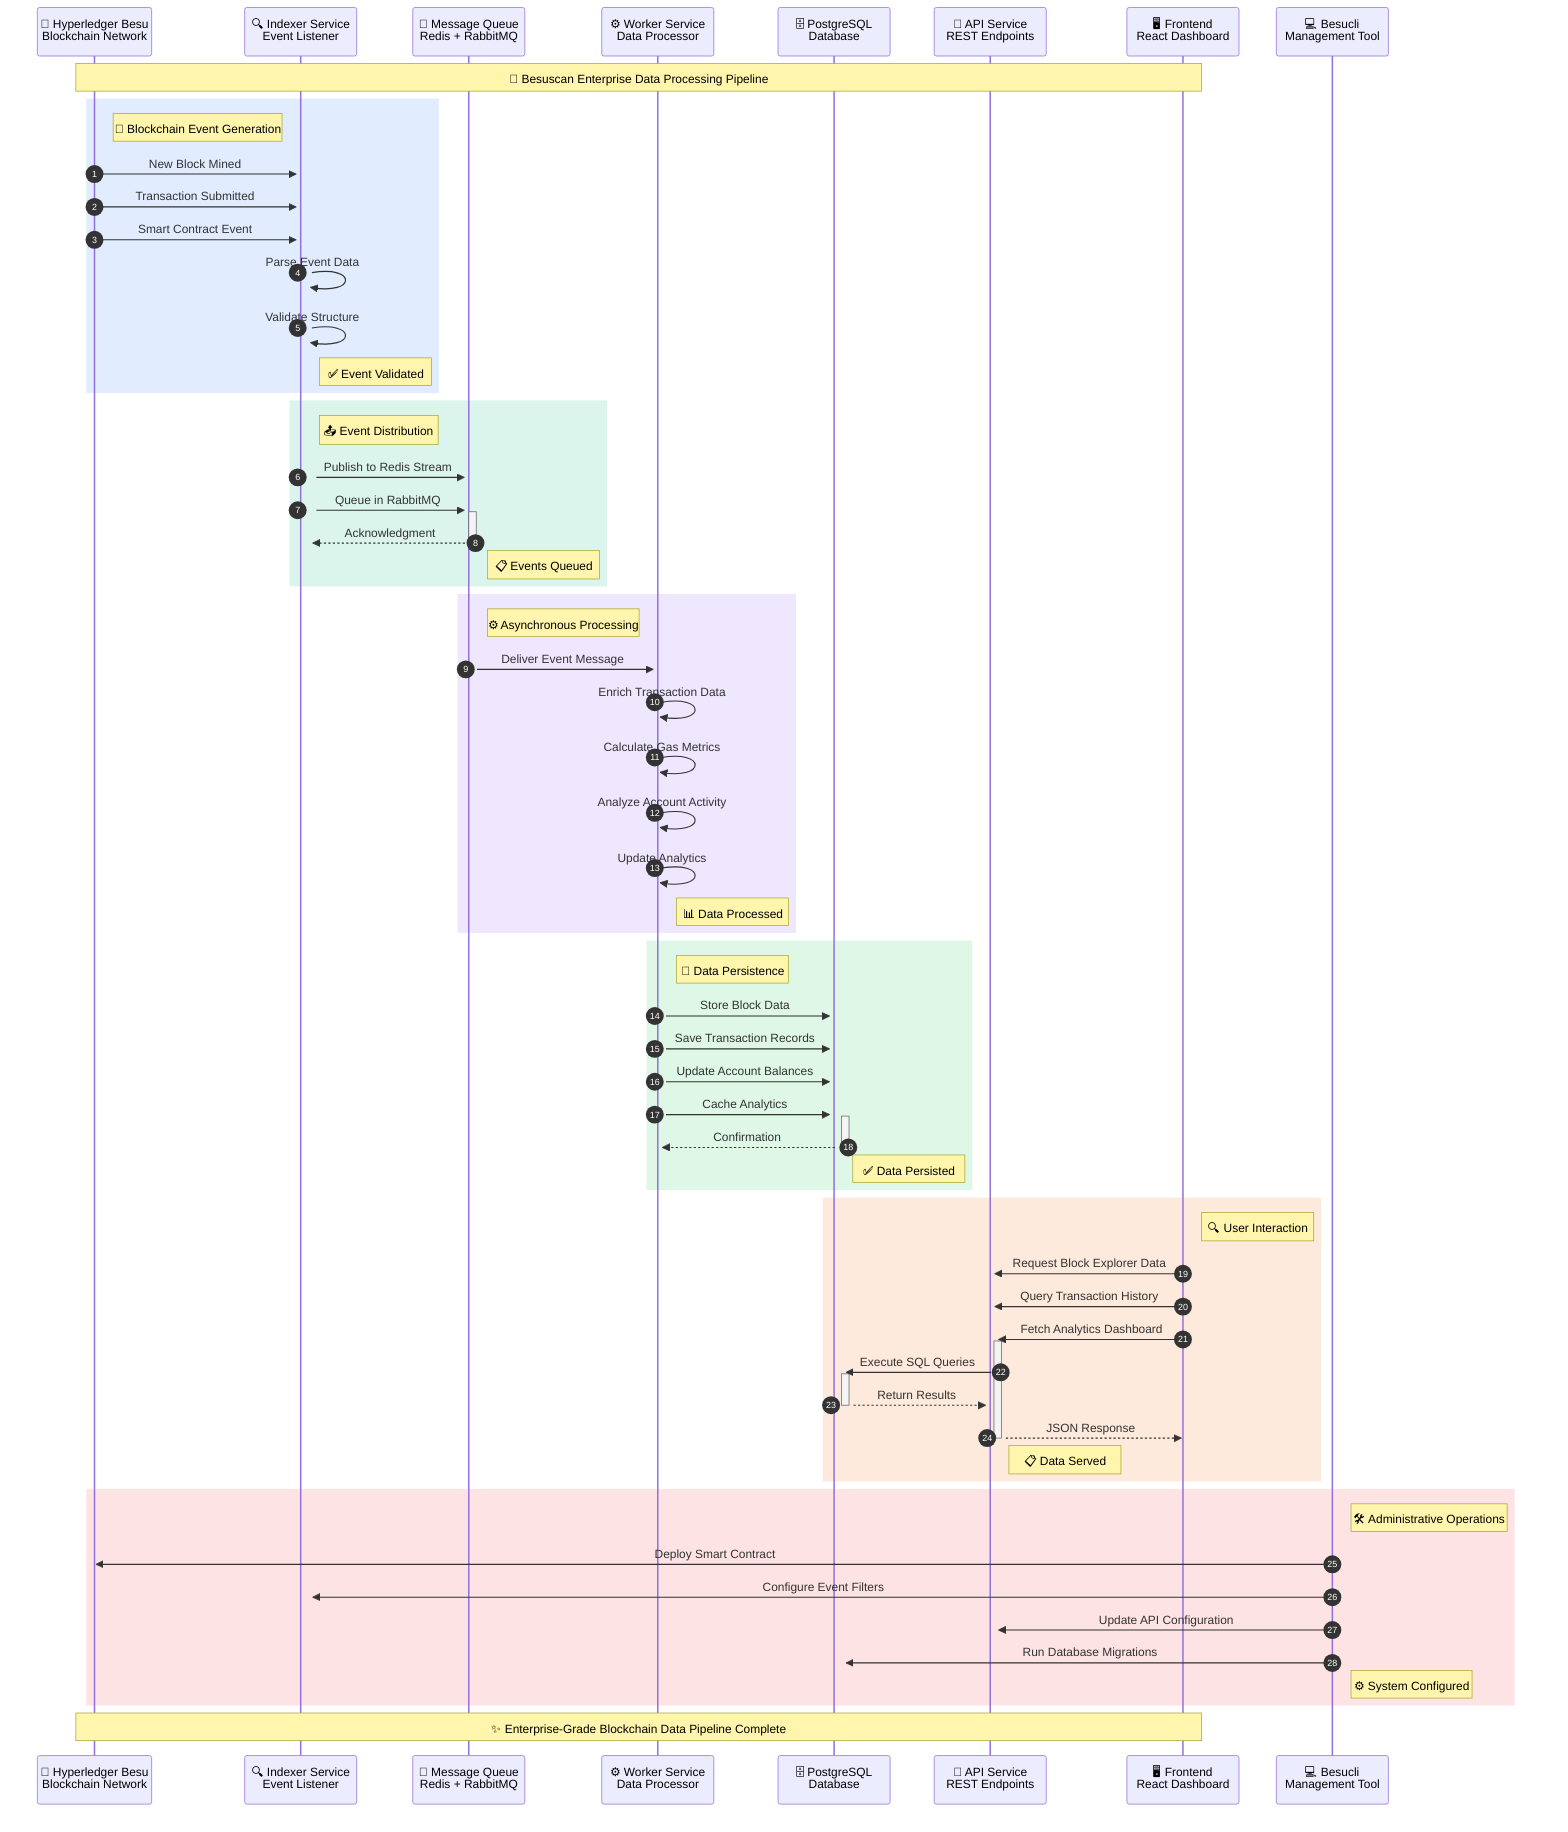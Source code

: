sequenceDiagram
    autonumber
    participant B as 🔗 Hyperledger Besu<br/>Blockchain Network
    participant I as 🔍 Indexer Service<br/>Event Listener
    participant Q as 📨 Message Queue<br/>Redis + RabbitMQ
    participant W as ⚙️ Worker Service<br/>Data Processor
    participant D as 🗄️ PostgreSQL<br/>Database
    participant A as 🔌 API Service<br/>REST Endpoints
    participant F as 🖥️ Frontend<br/>React Dashboard
    participant C as 💻 Besucli<br/>Management Tool

    Note over B,F: 🚀 Besuscan Enterprise Data Processing Pipeline

    rect rgba(59, 130, 246, 0.15)
        Note right of B: 📡 Blockchain Event Generation
        B->>+I: New Block Mined
        B->>+I: Transaction Submitted
        B->>+I: Smart Contract Event
        I->>I: Parse Event Data
        I->>I: Validate Structure
        Note right of I: ✅ Event Validated
    end

    rect rgba(16, 185, 129, 0.15)
        Note right of I: 📤 Event Distribution
        I->>+Q: Publish to Redis Stream
        I->>+Q: Queue in RabbitMQ
        Q-->>-I: Acknowledgment
        Note right of Q: 📋 Events Queued
    end

    rect rgba(139, 92, 246, 0.15)
        Note right of Q: ⚙️ Asynchronous Processing
        Q->>+W: Deliver Event Message
        W->>W: Enrich Transaction Data
        W->>W: Calculate Gas Metrics
        W->>W: Analyze Account Activity
        W->>W: Update Analytics
        Note right of W: 📊 Data Processed
    end

    rect rgba(34, 197, 94, 0.15)
        Note right of W: 💾 Data Persistence
        W->>+D: Store Block Data
        W->>+D: Save Transaction Records
        W->>+D: Update Account Balances
        W->>+D: Cache Analytics
        D-->>-W: Confirmation
        Note right of D: ✅ Data Persisted
    end

    rect rgba(249, 115, 22, 0.15)
        Note right of F: 🔍 User Interaction
        F->>+A: Request Block Explorer Data
        F->>+A: Query Transaction History
        F->>+A: Fetch Analytics Dashboard
        A->>+D: Execute SQL Queries
        D-->>-A: Return Results
        A-->>-F: JSON Response
        Note right of A: 📋 Data Served
    end

    rect rgba(239, 68, 68, 0.15)
        Note right of C: 🛠️ Administrative Operations
        C->>B: Deploy Smart Contract
        C->>I: Configure Event Filters
        C->>A: Update API Configuration
        C->>D: Run Database Migrations
        Note right of C: ⚙️ System Configured
    end

    Note over B,F: ✨ Enterprise-Grade Blockchain Data Pipeline Complete